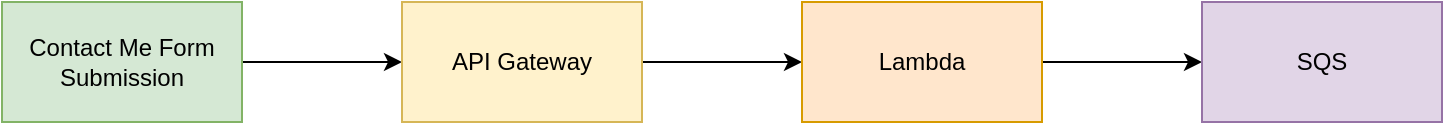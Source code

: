 <mxfile version="15.0.1" type="device"><diagram id="acDLY14ZIC4mhINJQuxB" name="Page-1"><mxGraphModel dx="1090" dy="602" grid="1" gridSize="10" guides="1" tooltips="1" connect="1" arrows="1" fold="1" page="1" pageScale="1" pageWidth="850" pageHeight="1100" math="0" shadow="0"><root><mxCell id="0"/><mxCell id="1" parent="0"/><mxCell id="Zmvwv6oD2ajVUW2XqTGb-6" value="" style="edgeStyle=orthogonalEdgeStyle;rounded=0;orthogonalLoop=1;jettySize=auto;html=1;" edge="1" parent="1" source="Zmvwv6oD2ajVUW2XqTGb-4" target="Zmvwv6oD2ajVUW2XqTGb-5"><mxGeometry relative="1" as="geometry"/></mxCell><mxCell id="Zmvwv6oD2ajVUW2XqTGb-4" value="Contact Me Form Submission" style="rounded=0;whiteSpace=wrap;html=1;fillColor=#d5e8d4;strokeColor=#82b366;" vertex="1" parent="1"><mxGeometry x="80" y="120" width="120" height="60" as="geometry"/></mxCell><mxCell id="Zmvwv6oD2ajVUW2XqTGb-8" value="" style="edgeStyle=orthogonalEdgeStyle;rounded=0;orthogonalLoop=1;jettySize=auto;html=1;" edge="1" parent="1" source="Zmvwv6oD2ajVUW2XqTGb-5" target="Zmvwv6oD2ajVUW2XqTGb-7"><mxGeometry relative="1" as="geometry"/></mxCell><mxCell id="Zmvwv6oD2ajVUW2XqTGb-5" value="API Gateway" style="whiteSpace=wrap;html=1;rounded=0;fillColor=#fff2cc;strokeColor=#d6b656;" vertex="1" parent="1"><mxGeometry x="280" y="120" width="120" height="60" as="geometry"/></mxCell><mxCell id="Zmvwv6oD2ajVUW2XqTGb-10" value="" style="edgeStyle=orthogonalEdgeStyle;rounded=0;orthogonalLoop=1;jettySize=auto;html=1;" edge="1" parent="1" source="Zmvwv6oD2ajVUW2XqTGb-7" target="Zmvwv6oD2ajVUW2XqTGb-9"><mxGeometry relative="1" as="geometry"/></mxCell><mxCell id="Zmvwv6oD2ajVUW2XqTGb-7" value="Lambda" style="whiteSpace=wrap;html=1;rounded=0;fillColor=#ffe6cc;strokeColor=#d79b00;" vertex="1" parent="1"><mxGeometry x="480" y="120" width="120" height="60" as="geometry"/></mxCell><mxCell id="Zmvwv6oD2ajVUW2XqTGb-9" value="SQS" style="whiteSpace=wrap;html=1;rounded=0;fillColor=#e1d5e7;strokeColor=#9673a6;" vertex="1" parent="1"><mxGeometry x="680" y="120" width="120" height="60" as="geometry"/></mxCell></root></mxGraphModel></diagram></mxfile>